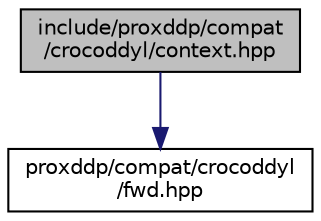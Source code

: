 digraph "include/proxddp/compat/crocoddyl/context.hpp"
{
 // LATEX_PDF_SIZE
  bgcolor="transparent";
  edge [fontname="Helvetica",fontsize="10",labelfontname="Helvetica",labelfontsize="10"];
  node [fontname="Helvetica",fontsize="10",shape=record];
  Node1 [label="include/proxddp/compat\l/crocoddyl/context.hpp",height=0.2,width=0.4,color="black", fillcolor="grey75", style="filled", fontcolor="black",tooltip="Defines the context for instantiating the templates."];
  Node1 -> Node2 [color="midnightblue",fontsize="10",style="solid",fontname="Helvetica"];
  Node2 [label="proxddp/compat/crocoddyl\l/fwd.hpp",height=0.2,width=0.4,color="black",URL="$compat_2crocoddyl_2fwd_8hpp.html",tooltip=" "];
}
